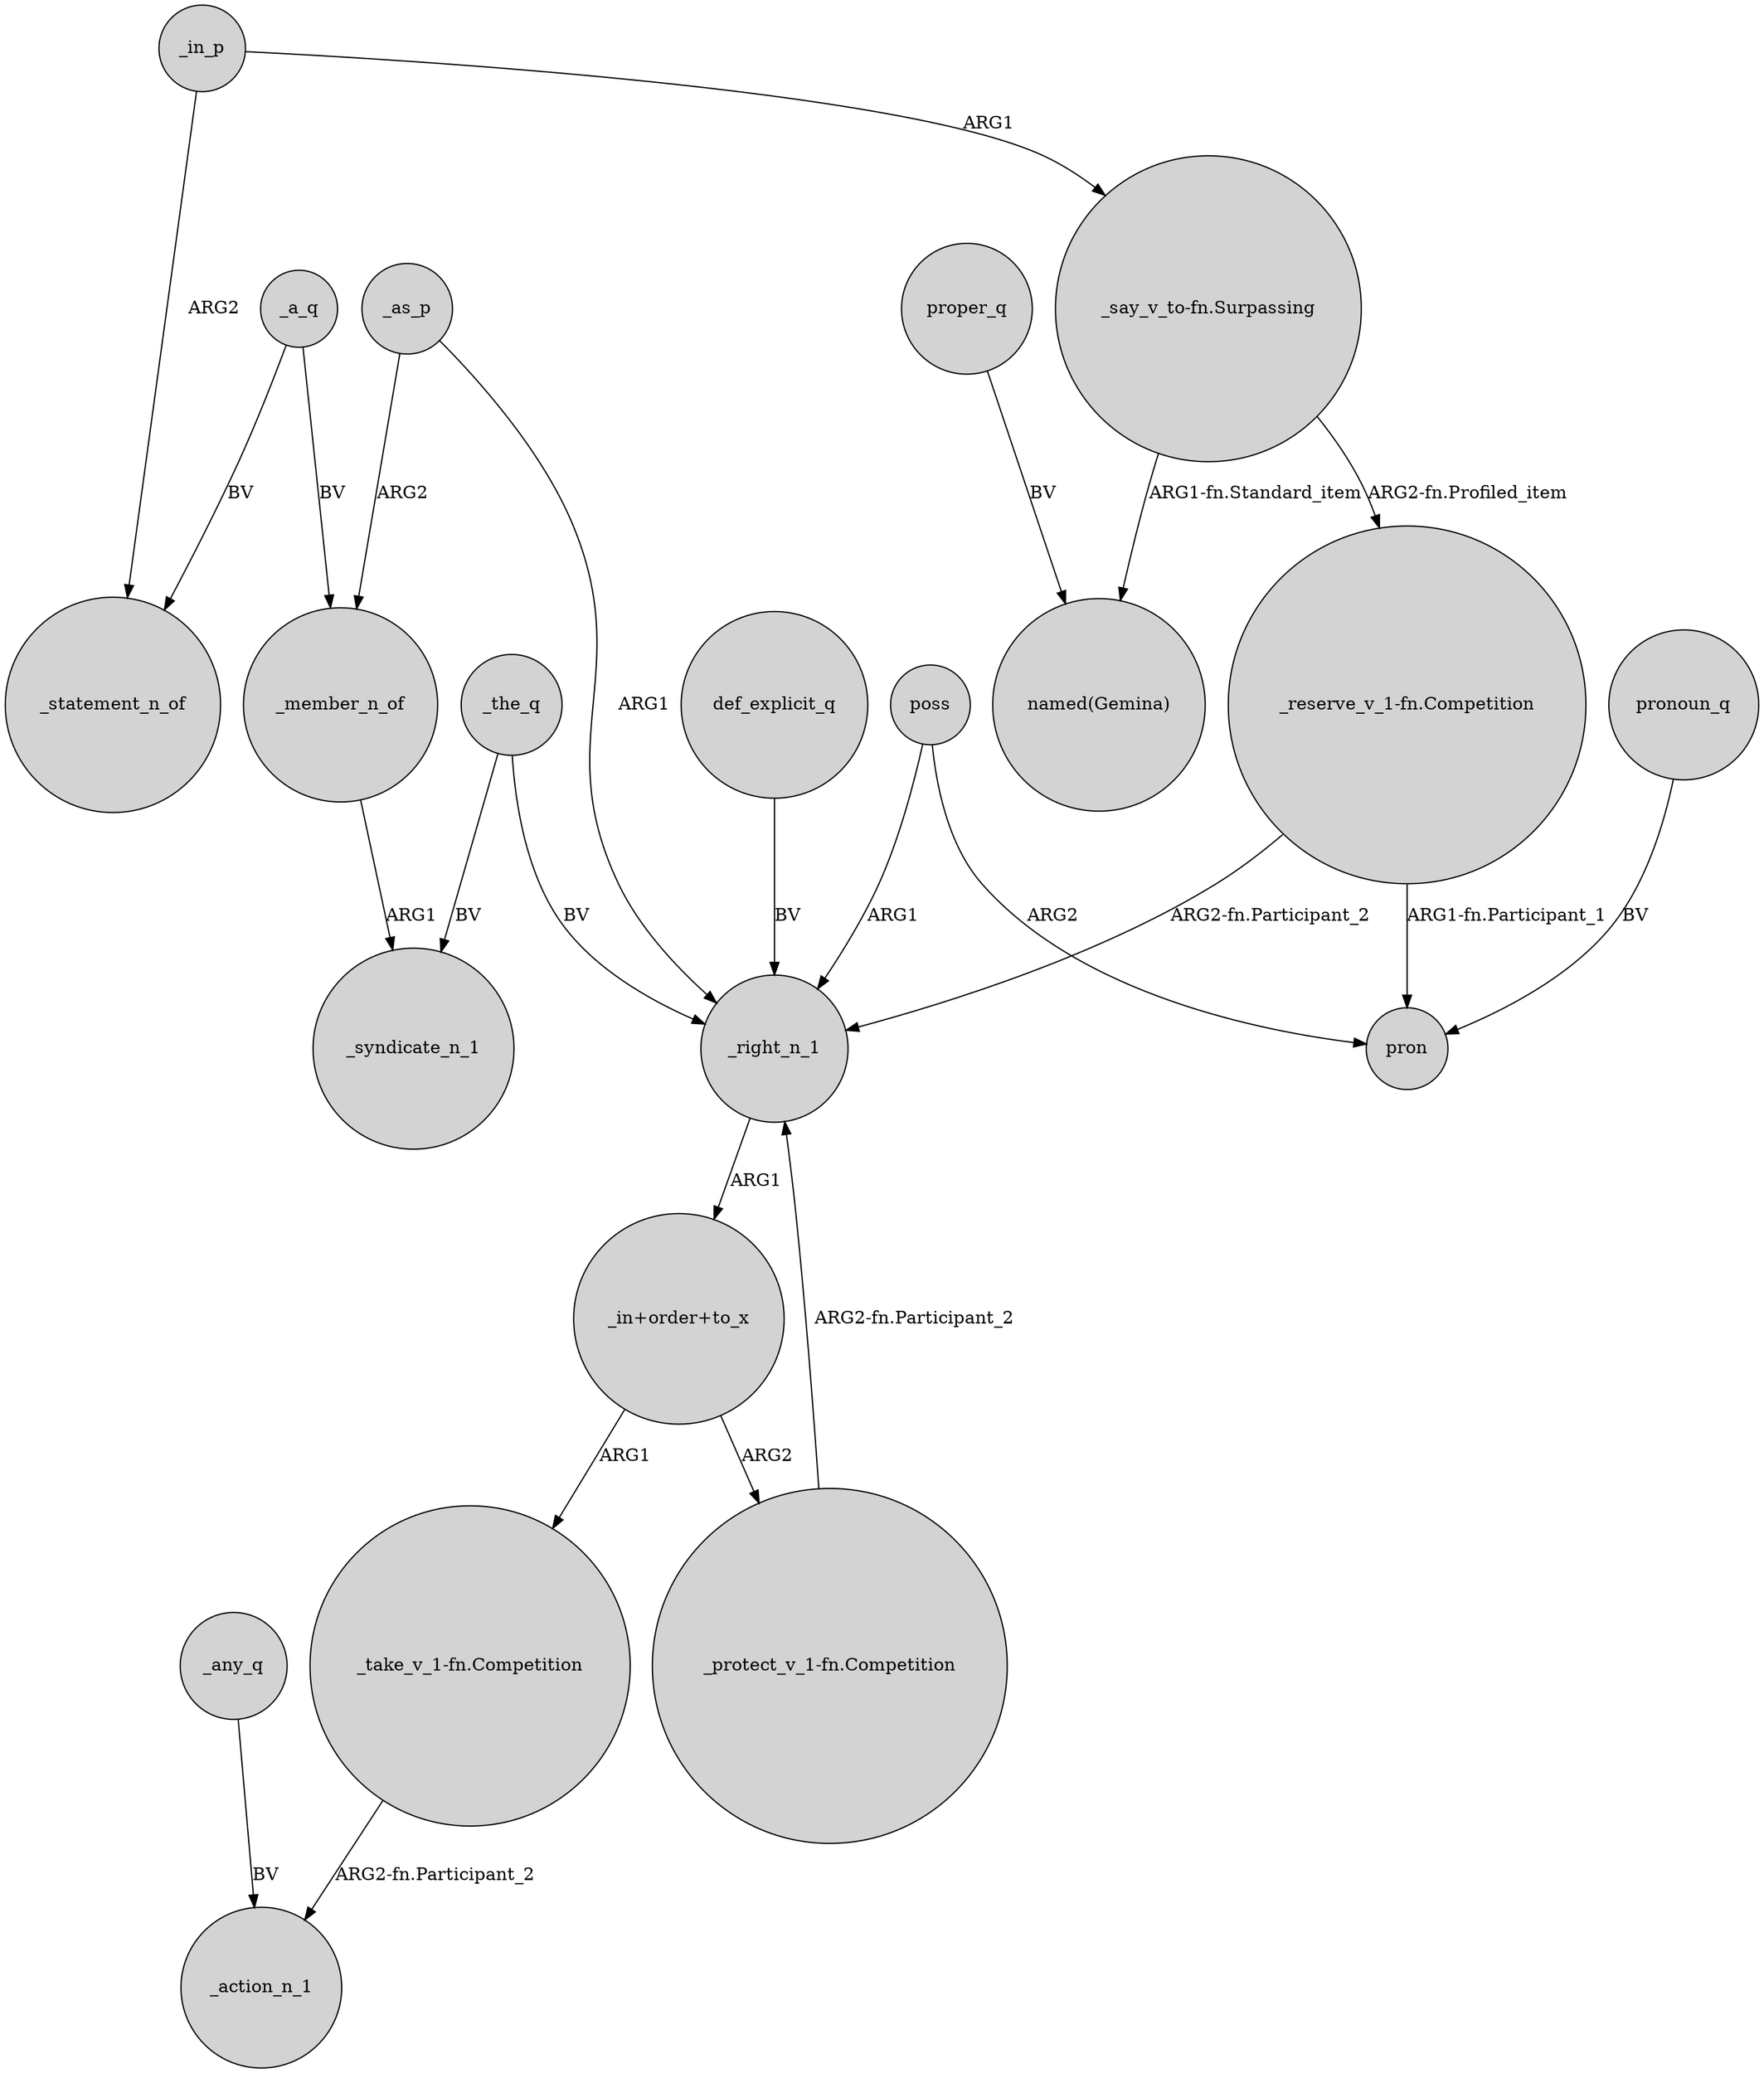 digraph {
	node [shape=circle style=filled]
	"_reserve_v_1-fn.Competition" -> _right_n_1 [label="ARG2-fn.Participant_2"]
	"_reserve_v_1-fn.Competition" -> pron [label="ARG1-fn.Participant_1"]
	_member_n_of -> _syndicate_n_1 [label=ARG1]
	def_explicit_q -> _right_n_1 [label=BV]
	_right_n_1 -> "_in+order+to_x" [label=ARG1]
	"_take_v_1-fn.Competition" -> _action_n_1 [label="ARG2-fn.Participant_2"]
	_a_q -> _member_n_of [label=BV]
	proper_q -> "named(Gemina)" [label=BV]
	"_say_v_to-fn.Surpassing" -> "_reserve_v_1-fn.Competition" [label="ARG2-fn.Profiled_item"]
	_as_p -> _member_n_of [label=ARG2]
	pronoun_q -> pron [label=BV]
	_the_q -> _syndicate_n_1 [label=BV]
	poss -> pron [label=ARG2]
	"_protect_v_1-fn.Competition" -> _right_n_1 [label="ARG2-fn.Participant_2"]
	_in_p -> "_say_v_to-fn.Surpassing" [label=ARG1]
	"_in+order+to_x" -> "_protect_v_1-fn.Competition" [label=ARG2]
	"_say_v_to-fn.Surpassing" -> "named(Gemina)" [label="ARG1-fn.Standard_item"]
	_as_p -> _right_n_1 [label=ARG1]
	_in_p -> _statement_n_of [label=ARG2]
	poss -> _right_n_1 [label=ARG1]
	"_in+order+to_x" -> "_take_v_1-fn.Competition" [label=ARG1]
	_the_q -> _right_n_1 [label=BV]
	_a_q -> _statement_n_of [label=BV]
	_any_q -> _action_n_1 [label=BV]
}
